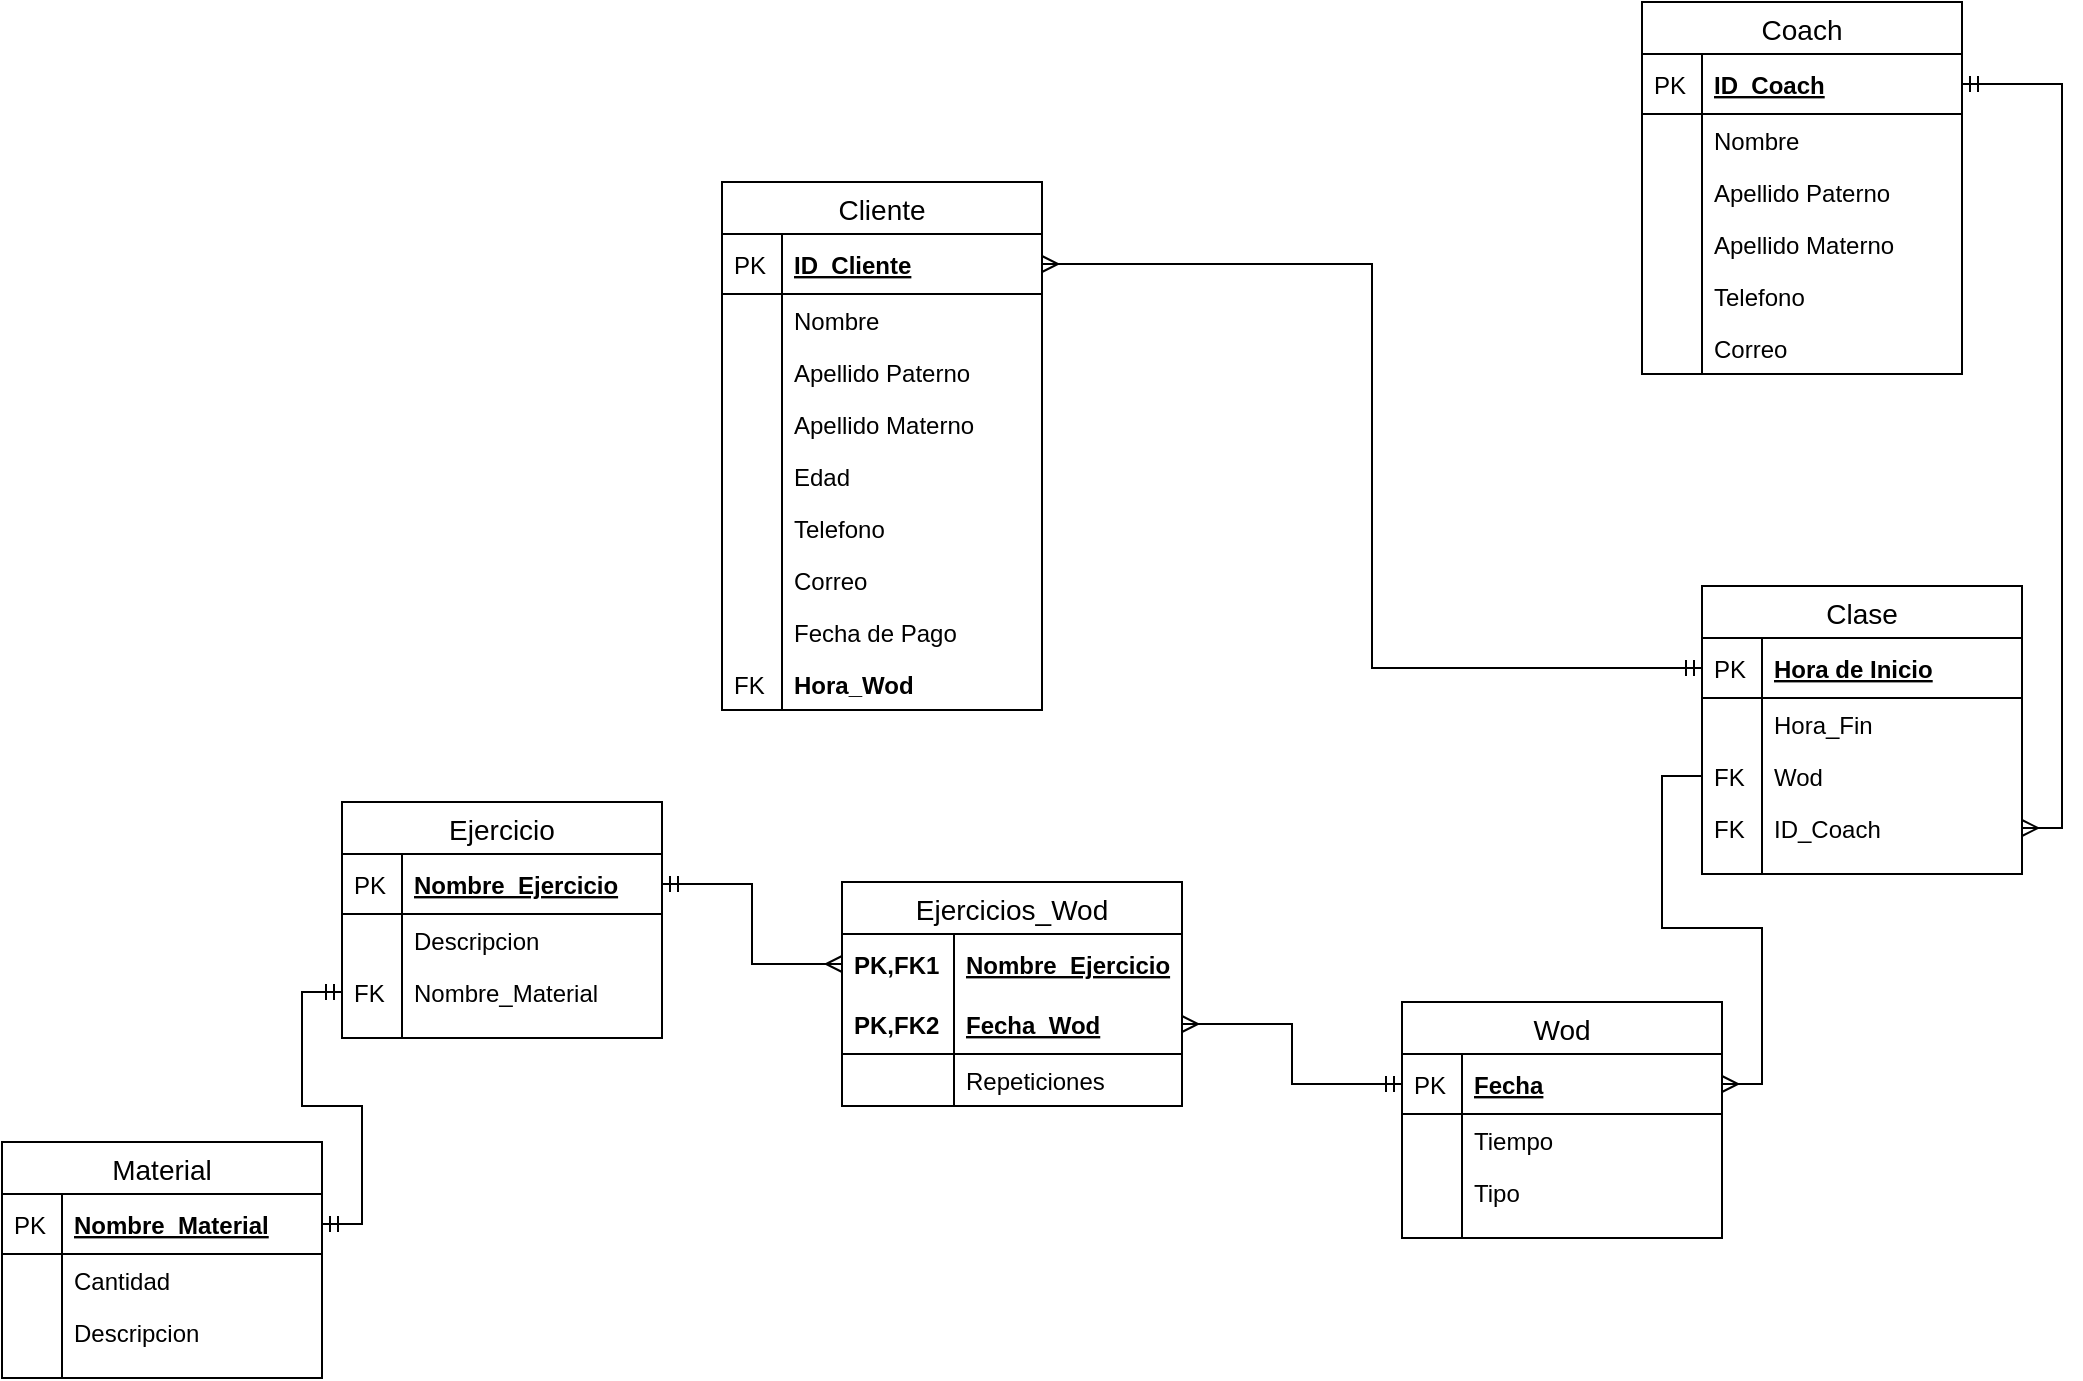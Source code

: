 <mxfile version="13.0.3" type="device"><diagram id="vvZLKqQ6Q33zJ9bg6fhY" name="Page-1"><mxGraphModel dx="868" dy="513" grid="1" gridSize="10" guides="1" tooltips="1" connect="1" arrows="1" fold="1" page="1" pageScale="1" pageWidth="1169" pageHeight="827" math="0" shadow="0"><root><mxCell id="0"/><mxCell id="1" parent="0"/><mxCell id="hBVtTaxDwoz-jPriad42-100" style="edgeStyle=orthogonalEdgeStyle;rounded=0;orthogonalLoop=1;jettySize=auto;html=1;exitX=0;exitY=0.5;exitDx=0;exitDy=0;entryX=1;entryY=0.5;entryDx=0;entryDy=0;endArrow=ERmany;endFill=0;" parent="1" source="hBVtTaxDwoz-jPriad42-97" target="hBVtTaxDwoz-jPriad42-30" edge="1"><mxGeometry relative="1" as="geometry"/></mxCell><mxCell id="hBVtTaxDwoz-jPriad42-102" style="edgeStyle=orthogonalEdgeStyle;rounded=0;orthogonalLoop=1;jettySize=auto;html=1;exitX=1;exitY=0.5;exitDx=0;exitDy=0;entryX=1;entryY=0.5;entryDx=0;entryDy=0;endArrow=ERmandOne;endFill=0;startArrow=ERmany;startFill=0;" parent="1" source="hBVtTaxDwoz-jPriad42-84" target="hBVtTaxDwoz-jPriad42-63" edge="1"><mxGeometry relative="1" as="geometry"/></mxCell><mxCell id="FnWLgkXPvZGazP3Smx06-3" style="edgeStyle=orthogonalEdgeStyle;rounded=0;orthogonalLoop=1;jettySize=auto;html=1;exitX=0;exitY=0.5;exitDx=0;exitDy=0;startArrow=ERmandOne;startFill=0;endArrow=ERmandOne;endFill=0;" parent="1" source="FnWLgkXPvZGazP3Smx06-1" target="hBVtTaxDwoz-jPriad42-19" edge="1"><mxGeometry relative="1" as="geometry"/></mxCell><mxCell id="FnWLgkXPvZGazP3Smx06-11" style="edgeStyle=orthogonalEdgeStyle;rounded=0;orthogonalLoop=1;jettySize=auto;html=1;exitX=0;exitY=0.5;exitDx=0;exitDy=0;entryX=1;entryY=0.5;entryDx=0;entryDy=0;startArrow=ERmandOne;startFill=0;endArrow=ERmany;endFill=0;" parent="1" source="hBVtTaxDwoz-jPriad42-78" target="hBVtTaxDwoz-jPriad42-2" edge="1"><mxGeometry relative="1" as="geometry"><mxPoint x="650" y="271" as="targetPoint"/></mxGeometry></mxCell><mxCell id="hBVtTaxDwoz-jPriad42-77" value="Clase" style="swimlane;fontStyle=0;childLayout=stackLayout;horizontal=1;startSize=26;horizontalStack=0;resizeParent=1;resizeParentMax=0;resizeLast=0;collapsible=1;marginBottom=0;align=center;fontSize=14;" parent="1" vertex="1"><mxGeometry x="880" y="342" width="160" height="144" as="geometry"/></mxCell><mxCell id="hBVtTaxDwoz-jPriad42-78" value="Hora de Inicio" style="shape=partialRectangle;top=0;left=0;right=0;bottom=1;align=left;verticalAlign=middle;fillColor=none;spacingLeft=34;spacingRight=4;overflow=hidden;rotatable=0;points=[[0,0.5],[1,0.5]];portConstraint=eastwest;dropTarget=0;fontStyle=5;fontSize=12;" parent="hBVtTaxDwoz-jPriad42-77" vertex="1"><mxGeometry y="26" width="160" height="30" as="geometry"/></mxCell><mxCell id="hBVtTaxDwoz-jPriad42-79" value="PK" style="shape=partialRectangle;top=0;left=0;bottom=0;fillColor=none;align=left;verticalAlign=middle;spacingLeft=4;spacingRight=4;overflow=hidden;rotatable=0;points=[];portConstraint=eastwest;part=1;fontSize=12;" parent="hBVtTaxDwoz-jPriad42-78" vertex="1" connectable="0"><mxGeometry width="30" height="30" as="geometry"/></mxCell><mxCell id="FnWLgkXPvZGazP3Smx06-14" value="Hora_Fin" style="shape=partialRectangle;top=0;left=0;right=0;bottom=0;align=left;verticalAlign=top;fillColor=none;spacingLeft=34;spacingRight=4;overflow=hidden;rotatable=0;points=[[0,0.5],[1,0.5]];portConstraint=eastwest;dropTarget=0;fontSize=12;" parent="hBVtTaxDwoz-jPriad42-77" vertex="1"><mxGeometry y="56" width="160" height="26" as="geometry"/></mxCell><mxCell id="FnWLgkXPvZGazP3Smx06-15" value="" style="shape=partialRectangle;top=0;left=0;bottom=0;fillColor=none;align=left;verticalAlign=top;spacingLeft=4;spacingRight=4;overflow=hidden;rotatable=0;points=[];portConstraint=eastwest;part=1;fontSize=12;" parent="FnWLgkXPvZGazP3Smx06-14" vertex="1" connectable="0"><mxGeometry width="30" height="26" as="geometry"/></mxCell><mxCell id="hBVtTaxDwoz-jPriad42-97" value="Wod" style="shape=partialRectangle;top=0;left=0;right=0;bottom=0;align=left;verticalAlign=top;fillColor=none;spacingLeft=34;spacingRight=4;overflow=hidden;rotatable=0;points=[[0,0.5],[1,0.5]];portConstraint=eastwest;dropTarget=0;fontSize=12;" parent="hBVtTaxDwoz-jPriad42-77" vertex="1"><mxGeometry y="82" width="160" height="26" as="geometry"/></mxCell><mxCell id="hBVtTaxDwoz-jPriad42-98" value="FK" style="shape=partialRectangle;top=0;left=0;bottom=0;fillColor=none;align=left;verticalAlign=top;spacingLeft=4;spacingRight=4;overflow=hidden;rotatable=0;points=[];portConstraint=eastwest;part=1;fontSize=12;" parent="hBVtTaxDwoz-jPriad42-97" vertex="1" connectable="0"><mxGeometry width="30" height="26" as="geometry"/></mxCell><mxCell id="hBVtTaxDwoz-jPriad42-84" value="ID_Coach" style="shape=partialRectangle;top=0;left=0;right=0;bottom=0;align=left;verticalAlign=top;fillColor=none;spacingLeft=34;spacingRight=4;overflow=hidden;rotatable=0;points=[[0,0.5],[1,0.5]];portConstraint=eastwest;dropTarget=0;fontSize=12;" parent="hBVtTaxDwoz-jPriad42-77" vertex="1"><mxGeometry y="108" width="160" height="26" as="geometry"/></mxCell><mxCell id="hBVtTaxDwoz-jPriad42-85" value="FK" style="shape=partialRectangle;top=0;left=0;bottom=0;fillColor=none;align=left;verticalAlign=top;spacingLeft=4;spacingRight=4;overflow=hidden;rotatable=0;points=[];portConstraint=eastwest;part=1;fontSize=12;" parent="hBVtTaxDwoz-jPriad42-84" vertex="1" connectable="0"><mxGeometry width="30" height="26" as="geometry"/></mxCell><mxCell id="hBVtTaxDwoz-jPriad42-86" value="" style="shape=partialRectangle;top=0;left=0;right=0;bottom=0;align=left;verticalAlign=top;fillColor=none;spacingLeft=34;spacingRight=4;overflow=hidden;rotatable=0;points=[[0,0.5],[1,0.5]];portConstraint=eastwest;dropTarget=0;fontSize=12;" parent="hBVtTaxDwoz-jPriad42-77" vertex="1"><mxGeometry y="134" width="160" height="10" as="geometry"/></mxCell><mxCell id="hBVtTaxDwoz-jPriad42-87" value="" style="shape=partialRectangle;top=0;left=0;bottom=0;fillColor=none;align=left;verticalAlign=top;spacingLeft=4;spacingRight=4;overflow=hidden;rotatable=0;points=[];portConstraint=eastwest;part=1;fontSize=12;" parent="hBVtTaxDwoz-jPriad42-86" vertex="1" connectable="0"><mxGeometry width="30" height="10" as="geometry"/></mxCell><mxCell id="hBVtTaxDwoz-jPriad42-62" value="Coach" style="swimlane;fontStyle=0;childLayout=stackLayout;horizontal=1;startSize=26;horizontalStack=0;resizeParent=1;resizeParentMax=0;resizeLast=0;collapsible=1;marginBottom=0;align=center;fontSize=14;" parent="1" vertex="1"><mxGeometry x="850" y="50" width="160" height="186" as="geometry"/></mxCell><mxCell id="hBVtTaxDwoz-jPriad42-63" value="ID_Coach" style="shape=partialRectangle;top=0;left=0;right=0;bottom=1;align=left;verticalAlign=middle;fillColor=none;spacingLeft=34;spacingRight=4;overflow=hidden;rotatable=0;points=[[0,0.5],[1,0.5]];portConstraint=eastwest;dropTarget=0;fontStyle=5;fontSize=12;" parent="hBVtTaxDwoz-jPriad42-62" vertex="1"><mxGeometry y="26" width="160" height="30" as="geometry"/></mxCell><mxCell id="hBVtTaxDwoz-jPriad42-64" value="PK" style="shape=partialRectangle;top=0;left=0;bottom=0;fillColor=none;align=left;verticalAlign=middle;spacingLeft=4;spacingRight=4;overflow=hidden;rotatable=0;points=[];portConstraint=eastwest;part=1;fontSize=12;" parent="hBVtTaxDwoz-jPriad42-63" vertex="1" connectable="0"><mxGeometry width="30" height="30" as="geometry"/></mxCell><mxCell id="hBVtTaxDwoz-jPriad42-65" value="Nombre" style="shape=partialRectangle;top=0;left=0;right=0;bottom=0;align=left;verticalAlign=top;fillColor=none;spacingLeft=34;spacingRight=4;overflow=hidden;rotatable=0;points=[[0,0.5],[1,0.5]];portConstraint=eastwest;dropTarget=0;fontSize=12;" parent="hBVtTaxDwoz-jPriad42-62" vertex="1"><mxGeometry y="56" width="160" height="26" as="geometry"/></mxCell><mxCell id="hBVtTaxDwoz-jPriad42-66" value="" style="shape=partialRectangle;top=0;left=0;bottom=0;fillColor=none;align=left;verticalAlign=top;spacingLeft=4;spacingRight=4;overflow=hidden;rotatable=0;points=[];portConstraint=eastwest;part=1;fontSize=12;" parent="hBVtTaxDwoz-jPriad42-65" vertex="1" connectable="0"><mxGeometry width="30" height="26" as="geometry"/></mxCell><mxCell id="hBVtTaxDwoz-jPriad42-67" value="Apellido Paterno" style="shape=partialRectangle;top=0;left=0;right=0;bottom=0;align=left;verticalAlign=top;fillColor=none;spacingLeft=34;spacingRight=4;overflow=hidden;rotatable=0;points=[[0,0.5],[1,0.5]];portConstraint=eastwest;dropTarget=0;fontSize=12;" parent="hBVtTaxDwoz-jPriad42-62" vertex="1"><mxGeometry y="82" width="160" height="26" as="geometry"/></mxCell><mxCell id="hBVtTaxDwoz-jPriad42-68" value="" style="shape=partialRectangle;top=0;left=0;bottom=0;fillColor=none;align=left;verticalAlign=top;spacingLeft=4;spacingRight=4;overflow=hidden;rotatable=0;points=[];portConstraint=eastwest;part=1;fontSize=12;" parent="hBVtTaxDwoz-jPriad42-67" vertex="1" connectable="0"><mxGeometry width="30" height="26" as="geometry"/></mxCell><mxCell id="hBVtTaxDwoz-jPriad42-69" value="Apellido Materno" style="shape=partialRectangle;top=0;left=0;right=0;bottom=0;align=left;verticalAlign=top;fillColor=none;spacingLeft=34;spacingRight=4;overflow=hidden;rotatable=0;points=[[0,0.5],[1,0.5]];portConstraint=eastwest;dropTarget=0;fontSize=12;" parent="hBVtTaxDwoz-jPriad42-62" vertex="1"><mxGeometry y="108" width="160" height="26" as="geometry"/></mxCell><mxCell id="hBVtTaxDwoz-jPriad42-70" value="" style="shape=partialRectangle;top=0;left=0;bottom=0;fillColor=none;align=left;verticalAlign=top;spacingLeft=4;spacingRight=4;overflow=hidden;rotatable=0;points=[];portConstraint=eastwest;part=1;fontSize=12;" parent="hBVtTaxDwoz-jPriad42-69" vertex="1" connectable="0"><mxGeometry width="30" height="26" as="geometry"/></mxCell><mxCell id="hBVtTaxDwoz-jPriad42-73" value="Telefono" style="shape=partialRectangle;top=0;left=0;right=0;bottom=0;align=left;verticalAlign=top;fillColor=none;spacingLeft=34;spacingRight=4;overflow=hidden;rotatable=0;points=[[0,0.5],[1,0.5]];portConstraint=eastwest;dropTarget=0;fontSize=12;" parent="hBVtTaxDwoz-jPriad42-62" vertex="1"><mxGeometry y="134" width="160" height="26" as="geometry"/></mxCell><mxCell id="hBVtTaxDwoz-jPriad42-74" value="" style="shape=partialRectangle;top=0;left=0;bottom=0;fillColor=none;align=left;verticalAlign=top;spacingLeft=4;spacingRight=4;overflow=hidden;rotatable=0;points=[];portConstraint=eastwest;part=1;fontSize=12;" parent="hBVtTaxDwoz-jPriad42-73" vertex="1" connectable="0"><mxGeometry width="30" height="26" as="geometry"/></mxCell><mxCell id="hBVtTaxDwoz-jPriad42-75" value="Correo" style="shape=partialRectangle;top=0;left=0;right=0;bottom=0;align=left;verticalAlign=top;fillColor=none;spacingLeft=34;spacingRight=4;overflow=hidden;rotatable=0;points=[[0,0.5],[1,0.5]];portConstraint=eastwest;dropTarget=0;fontSize=12;" parent="hBVtTaxDwoz-jPriad42-62" vertex="1"><mxGeometry y="160" width="160" height="26" as="geometry"/></mxCell><mxCell id="hBVtTaxDwoz-jPriad42-76" value="" style="shape=partialRectangle;top=0;left=0;bottom=0;fillColor=none;align=left;verticalAlign=top;spacingLeft=4;spacingRight=4;overflow=hidden;rotatable=0;points=[];portConstraint=eastwest;part=1;fontSize=12;" parent="hBVtTaxDwoz-jPriad42-75" vertex="1" connectable="0"><mxGeometry width="30" height="26" as="geometry"/></mxCell><mxCell id="hBVtTaxDwoz-jPriad42-1" value="Cliente" style="swimlane;fontStyle=0;childLayout=stackLayout;horizontal=1;startSize=26;horizontalStack=0;resizeParent=1;resizeParentMax=0;resizeLast=0;collapsible=1;marginBottom=0;align=center;fontSize=14;" parent="1" vertex="1"><mxGeometry x="390" y="140" width="160" height="264" as="geometry"/></mxCell><mxCell id="hBVtTaxDwoz-jPriad42-2" value="ID_Cliente" style="shape=partialRectangle;top=0;left=0;right=0;bottom=1;align=left;verticalAlign=middle;fillColor=none;spacingLeft=34;spacingRight=4;overflow=hidden;rotatable=0;points=[[0,0.5],[1,0.5]];portConstraint=eastwest;dropTarget=0;fontStyle=5;fontSize=12;" parent="hBVtTaxDwoz-jPriad42-1" vertex="1"><mxGeometry y="26" width="160" height="30" as="geometry"/></mxCell><mxCell id="hBVtTaxDwoz-jPriad42-3" value="PK" style="shape=partialRectangle;top=0;left=0;bottom=0;fillColor=none;align=left;verticalAlign=middle;spacingLeft=4;spacingRight=4;overflow=hidden;rotatable=0;points=[];portConstraint=eastwest;part=1;fontSize=12;" parent="hBVtTaxDwoz-jPriad42-2" vertex="1" connectable="0"><mxGeometry width="30" height="30" as="geometry"/></mxCell><mxCell id="hBVtTaxDwoz-jPriad42-4" value="Nombre" style="shape=partialRectangle;top=0;left=0;right=0;bottom=0;align=left;verticalAlign=top;fillColor=none;spacingLeft=34;spacingRight=4;overflow=hidden;rotatable=0;points=[[0,0.5],[1,0.5]];portConstraint=eastwest;dropTarget=0;fontSize=12;" parent="hBVtTaxDwoz-jPriad42-1" vertex="1"><mxGeometry y="56" width="160" height="26" as="geometry"/></mxCell><mxCell id="hBVtTaxDwoz-jPriad42-5" value="" style="shape=partialRectangle;top=0;left=0;bottom=0;fillColor=none;align=left;verticalAlign=top;spacingLeft=4;spacingRight=4;overflow=hidden;rotatable=0;points=[];portConstraint=eastwest;part=1;fontSize=12;" parent="hBVtTaxDwoz-jPriad42-4" vertex="1" connectable="0"><mxGeometry width="30" height="26" as="geometry"/></mxCell><mxCell id="hBVtTaxDwoz-jPriad42-6" value="Apellido Paterno" style="shape=partialRectangle;top=0;left=0;right=0;bottom=0;align=left;verticalAlign=top;fillColor=none;spacingLeft=34;spacingRight=4;overflow=hidden;rotatable=0;points=[[0,0.5],[1,0.5]];portConstraint=eastwest;dropTarget=0;fontSize=12;" parent="hBVtTaxDwoz-jPriad42-1" vertex="1"><mxGeometry y="82" width="160" height="26" as="geometry"/></mxCell><mxCell id="hBVtTaxDwoz-jPriad42-7" value="" style="shape=partialRectangle;top=0;left=0;bottom=0;fillColor=none;align=left;verticalAlign=top;spacingLeft=4;spacingRight=4;overflow=hidden;rotatable=0;points=[];portConstraint=eastwest;part=1;fontSize=12;" parent="hBVtTaxDwoz-jPriad42-6" vertex="1" connectable="0"><mxGeometry width="30" height="26" as="geometry"/></mxCell><mxCell id="hBVtTaxDwoz-jPriad42-8" value="Apellido Materno" style="shape=partialRectangle;top=0;left=0;right=0;bottom=0;align=left;verticalAlign=top;fillColor=none;spacingLeft=34;spacingRight=4;overflow=hidden;rotatable=0;points=[[0,0.5],[1,0.5]];portConstraint=eastwest;dropTarget=0;fontSize=12;" parent="hBVtTaxDwoz-jPriad42-1" vertex="1"><mxGeometry y="108" width="160" height="26" as="geometry"/></mxCell><mxCell id="hBVtTaxDwoz-jPriad42-9" value="" style="shape=partialRectangle;top=0;left=0;bottom=0;fillColor=none;align=left;verticalAlign=top;spacingLeft=4;spacingRight=4;overflow=hidden;rotatable=0;points=[];portConstraint=eastwest;part=1;fontSize=12;" parent="hBVtTaxDwoz-jPriad42-8" vertex="1" connectable="0"><mxGeometry width="30" height="26" as="geometry"/></mxCell><mxCell id="hBVtTaxDwoz-jPriad42-12" value="Edad" style="shape=partialRectangle;top=0;left=0;right=0;bottom=0;align=left;verticalAlign=top;fillColor=none;spacingLeft=34;spacingRight=4;overflow=hidden;rotatable=0;points=[[0,0.5],[1,0.5]];portConstraint=eastwest;dropTarget=0;fontSize=12;" parent="hBVtTaxDwoz-jPriad42-1" vertex="1"><mxGeometry y="134" width="160" height="26" as="geometry"/></mxCell><mxCell id="hBVtTaxDwoz-jPriad42-13" value="" style="shape=partialRectangle;top=0;left=0;bottom=0;fillColor=none;align=left;verticalAlign=top;spacingLeft=4;spacingRight=4;overflow=hidden;rotatable=0;points=[];portConstraint=eastwest;part=1;fontSize=12;" parent="hBVtTaxDwoz-jPriad42-12" vertex="1" connectable="0"><mxGeometry width="30" height="26" as="geometry"/></mxCell><mxCell id="hBVtTaxDwoz-jPriad42-14" value="Telefono" style="shape=partialRectangle;top=0;left=0;right=0;bottom=0;align=left;verticalAlign=top;fillColor=none;spacingLeft=34;spacingRight=4;overflow=hidden;rotatable=0;points=[[0,0.5],[1,0.5]];portConstraint=eastwest;dropTarget=0;fontSize=12;" parent="hBVtTaxDwoz-jPriad42-1" vertex="1"><mxGeometry y="160" width="160" height="26" as="geometry"/></mxCell><mxCell id="hBVtTaxDwoz-jPriad42-15" value="" style="shape=partialRectangle;top=0;left=0;bottom=0;fillColor=none;align=left;verticalAlign=top;spacingLeft=4;spacingRight=4;overflow=hidden;rotatable=0;points=[];portConstraint=eastwest;part=1;fontSize=12;" parent="hBVtTaxDwoz-jPriad42-14" vertex="1" connectable="0"><mxGeometry width="30" height="26" as="geometry"/></mxCell><mxCell id="hBVtTaxDwoz-jPriad42-16" value="Correo" style="shape=partialRectangle;top=0;left=0;right=0;bottom=0;align=left;verticalAlign=top;fillColor=none;spacingLeft=34;spacingRight=4;overflow=hidden;rotatable=0;points=[[0,0.5],[1,0.5]];portConstraint=eastwest;dropTarget=0;fontSize=12;" parent="hBVtTaxDwoz-jPriad42-1" vertex="1"><mxGeometry y="186" width="160" height="26" as="geometry"/></mxCell><mxCell id="hBVtTaxDwoz-jPriad42-17" value="" style="shape=partialRectangle;top=0;left=0;bottom=0;fillColor=none;align=left;verticalAlign=top;spacingLeft=4;spacingRight=4;overflow=hidden;rotatable=0;points=[];portConstraint=eastwest;part=1;fontSize=12;" parent="hBVtTaxDwoz-jPriad42-16" vertex="1" connectable="0"><mxGeometry width="30" height="26" as="geometry"/></mxCell><mxCell id="wexHFljM0bGVFTVCcvul-1" value="Fecha de Pago" style="shape=partialRectangle;top=0;left=0;right=0;bottom=0;align=left;verticalAlign=top;fillColor=none;spacingLeft=34;spacingRight=4;overflow=hidden;rotatable=0;points=[[0,0.5],[1,0.5]];portConstraint=eastwest;dropTarget=0;fontSize=12;" parent="hBVtTaxDwoz-jPriad42-1" vertex="1"><mxGeometry y="212" width="160" height="26" as="geometry"/></mxCell><mxCell id="wexHFljM0bGVFTVCcvul-2" value="" style="shape=partialRectangle;top=0;left=0;bottom=0;fillColor=none;align=left;verticalAlign=top;spacingLeft=4;spacingRight=4;overflow=hidden;rotatable=0;points=[];portConstraint=eastwest;part=1;fontSize=12;" parent="wexHFljM0bGVFTVCcvul-1" vertex="1" connectable="0"><mxGeometry width="30" height="26" as="geometry"/></mxCell><mxCell id="kYdVQWy5CVPneSLKfLUR-1" value="Hora_Wod" style="shape=partialRectangle;top=0;left=0;right=0;bottom=0;align=left;verticalAlign=top;fillColor=none;spacingLeft=34;spacingRight=4;overflow=hidden;rotatable=0;points=[[0,0.5],[1,0.5]];portConstraint=eastwest;dropTarget=0;fontSize=12;fontStyle=1" vertex="1" parent="hBVtTaxDwoz-jPriad42-1"><mxGeometry y="238" width="160" height="26" as="geometry"/></mxCell><mxCell id="kYdVQWy5CVPneSLKfLUR-2" value="FK" style="shape=partialRectangle;top=0;left=0;bottom=0;fillColor=none;align=left;verticalAlign=top;spacingLeft=4;spacingRight=4;overflow=hidden;rotatable=0;points=[];portConstraint=eastwest;part=1;fontSize=12;" vertex="1" connectable="0" parent="kYdVQWy5CVPneSLKfLUR-1"><mxGeometry width="30" height="26" as="geometry"/></mxCell><mxCell id="hBVtTaxDwoz-jPriad42-18" value="Material" style="swimlane;fontStyle=0;childLayout=stackLayout;horizontal=1;startSize=26;horizontalStack=0;resizeParent=1;resizeParentMax=0;resizeLast=0;collapsible=1;marginBottom=0;align=center;fontSize=14;" parent="1" vertex="1"><mxGeometry x="30" y="620" width="160" height="118" as="geometry"/></mxCell><mxCell id="hBVtTaxDwoz-jPriad42-19" value="Nombre_Material" style="shape=partialRectangle;top=0;left=0;right=0;bottom=1;align=left;verticalAlign=middle;fillColor=none;spacingLeft=34;spacingRight=4;overflow=hidden;rotatable=0;points=[[0,0.5],[1,0.5]];portConstraint=eastwest;dropTarget=0;fontStyle=5;fontSize=12;" parent="hBVtTaxDwoz-jPriad42-18" vertex="1"><mxGeometry y="26" width="160" height="30" as="geometry"/></mxCell><mxCell id="hBVtTaxDwoz-jPriad42-20" value="PK" style="shape=partialRectangle;top=0;left=0;bottom=0;fillColor=none;align=left;verticalAlign=middle;spacingLeft=4;spacingRight=4;overflow=hidden;rotatable=0;points=[];portConstraint=eastwest;part=1;fontSize=12;" parent="hBVtTaxDwoz-jPriad42-19" vertex="1" connectable="0"><mxGeometry width="30" height="30" as="geometry"/></mxCell><mxCell id="hBVtTaxDwoz-jPriad42-21" value="Cantidad" style="shape=partialRectangle;top=0;left=0;right=0;bottom=0;align=left;verticalAlign=top;fillColor=none;spacingLeft=34;spacingRight=4;overflow=hidden;rotatable=0;points=[[0,0.5],[1,0.5]];portConstraint=eastwest;dropTarget=0;fontSize=12;" parent="hBVtTaxDwoz-jPriad42-18" vertex="1"><mxGeometry y="56" width="160" height="26" as="geometry"/></mxCell><mxCell id="hBVtTaxDwoz-jPriad42-22" value="" style="shape=partialRectangle;top=0;left=0;bottom=0;fillColor=none;align=left;verticalAlign=top;spacingLeft=4;spacingRight=4;overflow=hidden;rotatable=0;points=[];portConstraint=eastwest;part=1;fontSize=12;" parent="hBVtTaxDwoz-jPriad42-21" vertex="1" connectable="0"><mxGeometry width="30" height="26" as="geometry"/></mxCell><mxCell id="hBVtTaxDwoz-jPriad42-23" value="Descripcion" style="shape=partialRectangle;top=0;left=0;right=0;bottom=0;align=left;verticalAlign=top;fillColor=none;spacingLeft=34;spacingRight=4;overflow=hidden;rotatable=0;points=[[0,0.5],[1,0.5]];portConstraint=eastwest;dropTarget=0;fontSize=12;" parent="hBVtTaxDwoz-jPriad42-18" vertex="1"><mxGeometry y="82" width="160" height="26" as="geometry"/></mxCell><mxCell id="hBVtTaxDwoz-jPriad42-24" value="" style="shape=partialRectangle;top=0;left=0;bottom=0;fillColor=none;align=left;verticalAlign=top;spacingLeft=4;spacingRight=4;overflow=hidden;rotatable=0;points=[];portConstraint=eastwest;part=1;fontSize=12;" parent="hBVtTaxDwoz-jPriad42-23" vertex="1" connectable="0"><mxGeometry width="30" height="26" as="geometry"/></mxCell><mxCell id="hBVtTaxDwoz-jPriad42-27" value="" style="shape=partialRectangle;top=0;left=0;right=0;bottom=0;align=left;verticalAlign=top;fillColor=none;spacingLeft=34;spacingRight=4;overflow=hidden;rotatable=0;points=[[0,0.5],[1,0.5]];portConstraint=eastwest;dropTarget=0;fontSize=12;" parent="hBVtTaxDwoz-jPriad42-18" vertex="1"><mxGeometry y="108" width="160" height="10" as="geometry"/></mxCell><mxCell id="hBVtTaxDwoz-jPriad42-28" value="" style="shape=partialRectangle;top=0;left=0;bottom=0;fillColor=none;align=left;verticalAlign=top;spacingLeft=4;spacingRight=4;overflow=hidden;rotatable=0;points=[];portConstraint=eastwest;part=1;fontSize=12;" parent="hBVtTaxDwoz-jPriad42-27" vertex="1" connectable="0"><mxGeometry width="30" height="10" as="geometry"/></mxCell><mxCell id="wexHFljM0bGVFTVCcvul-14" value="Ejercicio" style="swimlane;fontStyle=0;childLayout=stackLayout;horizontal=1;startSize=26;horizontalStack=0;resizeParent=1;resizeParentMax=0;resizeLast=0;collapsible=1;marginBottom=0;align=center;fontSize=14;" parent="1" vertex="1"><mxGeometry x="200" y="450" width="160" height="118" as="geometry"/></mxCell><mxCell id="wexHFljM0bGVFTVCcvul-15" value="Nombre_Ejercicio" style="shape=partialRectangle;top=0;left=0;right=0;bottom=1;align=left;verticalAlign=middle;fillColor=none;spacingLeft=34;spacingRight=4;overflow=hidden;rotatable=0;points=[[0,0.5],[1,0.5]];portConstraint=eastwest;dropTarget=0;fontStyle=5;fontSize=12;" parent="wexHFljM0bGVFTVCcvul-14" vertex="1"><mxGeometry y="26" width="160" height="30" as="geometry"/></mxCell><mxCell id="wexHFljM0bGVFTVCcvul-16" value="PK" style="shape=partialRectangle;top=0;left=0;bottom=0;fillColor=none;align=left;verticalAlign=middle;spacingLeft=4;spacingRight=4;overflow=hidden;rotatable=0;points=[];portConstraint=eastwest;part=1;fontSize=12;" parent="wexHFljM0bGVFTVCcvul-15" vertex="1" connectable="0"><mxGeometry width="30" height="30" as="geometry"/></mxCell><mxCell id="wexHFljM0bGVFTVCcvul-21" value="Descripcion" style="shape=partialRectangle;top=0;left=0;right=0;bottom=0;align=left;verticalAlign=top;fillColor=none;spacingLeft=34;spacingRight=4;overflow=hidden;rotatable=0;points=[[0,0.5],[1,0.5]];portConstraint=eastwest;dropTarget=0;fontSize=12;" parent="wexHFljM0bGVFTVCcvul-14" vertex="1"><mxGeometry y="56" width="160" height="26" as="geometry"/></mxCell><mxCell id="wexHFljM0bGVFTVCcvul-22" value="" style="shape=partialRectangle;top=0;left=0;bottom=0;fillColor=none;align=left;verticalAlign=top;spacingLeft=4;spacingRight=4;overflow=hidden;rotatable=0;points=[];portConstraint=eastwest;part=1;fontSize=12;" parent="wexHFljM0bGVFTVCcvul-21" vertex="1" connectable="0"><mxGeometry width="30" height="26" as="geometry"/></mxCell><mxCell id="FnWLgkXPvZGazP3Smx06-1" value="Nombre_Material" style="shape=partialRectangle;top=0;left=0;right=0;bottom=0;align=left;verticalAlign=top;fillColor=none;spacingLeft=34;spacingRight=4;overflow=hidden;rotatable=0;points=[[0,0.5],[1,0.5]];portConstraint=eastwest;dropTarget=0;fontSize=12;" parent="wexHFljM0bGVFTVCcvul-14" vertex="1"><mxGeometry y="82" width="160" height="26" as="geometry"/></mxCell><mxCell id="FnWLgkXPvZGazP3Smx06-2" value="FK" style="shape=partialRectangle;top=0;left=0;bottom=0;fillColor=none;align=left;verticalAlign=top;spacingLeft=4;spacingRight=4;overflow=hidden;rotatable=0;points=[];portConstraint=eastwest;part=1;fontSize=12;" parent="FnWLgkXPvZGazP3Smx06-1" vertex="1" connectable="0"><mxGeometry width="30" height="26" as="geometry"/></mxCell><mxCell id="wexHFljM0bGVFTVCcvul-23" value="" style="shape=partialRectangle;top=0;left=0;right=0;bottom=0;align=left;verticalAlign=top;fillColor=none;spacingLeft=34;spacingRight=4;overflow=hidden;rotatable=0;points=[[0,0.5],[1,0.5]];portConstraint=eastwest;dropTarget=0;fontSize=12;" parent="wexHFljM0bGVFTVCcvul-14" vertex="1"><mxGeometry y="108" width="160" height="10" as="geometry"/></mxCell><mxCell id="wexHFljM0bGVFTVCcvul-24" value="" style="shape=partialRectangle;top=0;left=0;bottom=0;fillColor=none;align=left;verticalAlign=top;spacingLeft=4;spacingRight=4;overflow=hidden;rotatable=0;points=[];portConstraint=eastwest;part=1;fontSize=12;" parent="wexHFljM0bGVFTVCcvul-23" vertex="1" connectable="0"><mxGeometry width="30" height="10" as="geometry"/></mxCell><mxCell id="hBVtTaxDwoz-jPriad42-29" value="Wod" style="swimlane;fontStyle=0;childLayout=stackLayout;horizontal=1;startSize=26;horizontalStack=0;resizeParent=1;resizeParentMax=0;resizeLast=0;collapsible=1;marginBottom=0;align=center;fontSize=14;" parent="1" vertex="1"><mxGeometry x="730" y="550" width="160" height="118" as="geometry"/></mxCell><mxCell id="hBVtTaxDwoz-jPriad42-30" value="Fecha" style="shape=partialRectangle;top=0;left=0;right=0;bottom=1;align=left;verticalAlign=middle;fillColor=none;spacingLeft=34;spacingRight=4;overflow=hidden;rotatable=0;points=[[0,0.5],[1,0.5]];portConstraint=eastwest;dropTarget=0;fontStyle=5;fontSize=12;" parent="hBVtTaxDwoz-jPriad42-29" vertex="1"><mxGeometry y="26" width="160" height="30" as="geometry"/></mxCell><mxCell id="hBVtTaxDwoz-jPriad42-31" value="PK" style="shape=partialRectangle;top=0;left=0;bottom=0;fillColor=none;align=left;verticalAlign=middle;spacingLeft=4;spacingRight=4;overflow=hidden;rotatable=0;points=[];portConstraint=eastwest;part=1;fontSize=12;" parent="hBVtTaxDwoz-jPriad42-30" vertex="1" connectable="0"><mxGeometry width="30" height="30" as="geometry"/></mxCell><mxCell id="FnWLgkXPvZGazP3Smx06-45" value="Tiempo" style="shape=partialRectangle;top=0;left=0;right=0;bottom=0;align=left;verticalAlign=top;fillColor=none;spacingLeft=34;spacingRight=4;overflow=hidden;rotatable=0;points=[[0,0.5],[1,0.5]];portConstraint=eastwest;dropTarget=0;fontSize=12;" parent="hBVtTaxDwoz-jPriad42-29" vertex="1"><mxGeometry y="56" width="160" height="26" as="geometry"/></mxCell><mxCell id="FnWLgkXPvZGazP3Smx06-46" value="" style="shape=partialRectangle;top=0;left=0;bottom=0;fillColor=none;align=left;verticalAlign=top;spacingLeft=4;spacingRight=4;overflow=hidden;rotatable=0;points=[];portConstraint=eastwest;part=1;fontSize=12;" parent="FnWLgkXPvZGazP3Smx06-45" vertex="1" connectable="0"><mxGeometry width="30" height="26" as="geometry"/></mxCell><mxCell id="kYdVQWy5CVPneSLKfLUR-3" value="Tipo" style="shape=partialRectangle;top=0;left=0;right=0;bottom=0;align=left;verticalAlign=top;fillColor=none;spacingLeft=34;spacingRight=4;overflow=hidden;rotatable=0;points=[[0,0.5],[1,0.5]];portConstraint=eastwest;dropTarget=0;fontSize=12;" vertex="1" parent="hBVtTaxDwoz-jPriad42-29"><mxGeometry y="82" width="160" height="26" as="geometry"/></mxCell><mxCell id="kYdVQWy5CVPneSLKfLUR-4" value="" style="shape=partialRectangle;top=0;left=0;bottom=0;fillColor=none;align=left;verticalAlign=top;spacingLeft=4;spacingRight=4;overflow=hidden;rotatable=0;points=[];portConstraint=eastwest;part=1;fontSize=12;" vertex="1" connectable="0" parent="kYdVQWy5CVPneSLKfLUR-3"><mxGeometry width="30" height="26" as="geometry"/></mxCell><mxCell id="hBVtTaxDwoz-jPriad42-38" value="" style="shape=partialRectangle;top=0;left=0;right=0;bottom=0;align=left;verticalAlign=top;fillColor=none;spacingLeft=34;spacingRight=4;overflow=hidden;rotatable=0;points=[[0,0.5],[1,0.5]];portConstraint=eastwest;dropTarget=0;fontSize=12;" parent="hBVtTaxDwoz-jPriad42-29" vertex="1"><mxGeometry y="108" width="160" height="10" as="geometry"/></mxCell><mxCell id="hBVtTaxDwoz-jPriad42-39" value="" style="shape=partialRectangle;top=0;left=0;bottom=0;fillColor=none;align=left;verticalAlign=top;spacingLeft=4;spacingRight=4;overflow=hidden;rotatable=0;points=[];portConstraint=eastwest;part=1;fontSize=12;" parent="hBVtTaxDwoz-jPriad42-38" vertex="1" connectable="0"><mxGeometry width="30" height="10" as="geometry"/></mxCell><mxCell id="FnWLgkXPvZGazP3Smx06-36" value="Ejercicios_Wod" style="swimlane;fontStyle=0;childLayout=stackLayout;horizontal=1;startSize=26;horizontalStack=0;resizeParent=1;resizeParentMax=0;resizeLast=0;collapsible=1;marginBottom=0;align=center;fontSize=14;" parent="1" vertex="1"><mxGeometry x="450" y="490" width="170" height="112" as="geometry"/></mxCell><mxCell id="FnWLgkXPvZGazP3Smx06-37" value="Nombre_Ejercicio" style="shape=partialRectangle;top=0;left=0;right=0;bottom=0;align=left;verticalAlign=middle;fillColor=none;spacingLeft=60;spacingRight=4;overflow=hidden;rotatable=0;points=[[0,0.5],[1,0.5]];portConstraint=eastwest;dropTarget=0;fontStyle=5;fontSize=12;" parent="FnWLgkXPvZGazP3Smx06-36" vertex="1"><mxGeometry y="26" width="170" height="30" as="geometry"/></mxCell><mxCell id="FnWLgkXPvZGazP3Smx06-38" value="PK,FK1" style="shape=partialRectangle;fontStyle=1;top=0;left=0;bottom=0;fillColor=none;align=left;verticalAlign=middle;spacingLeft=4;spacingRight=4;overflow=hidden;rotatable=0;points=[];portConstraint=eastwest;part=1;fontSize=12;" parent="FnWLgkXPvZGazP3Smx06-37" vertex="1" connectable="0"><mxGeometry width="56" height="30" as="geometry"/></mxCell><mxCell id="FnWLgkXPvZGazP3Smx06-39" value="Fecha_Wod" style="shape=partialRectangle;top=0;left=0;right=0;bottom=1;align=left;verticalAlign=middle;fillColor=none;spacingLeft=60;spacingRight=4;overflow=hidden;rotatable=0;points=[[0,0.5],[1,0.5]];portConstraint=eastwest;dropTarget=0;fontStyle=5;fontSize=12;" parent="FnWLgkXPvZGazP3Smx06-36" vertex="1"><mxGeometry y="56" width="170" height="30" as="geometry"/></mxCell><mxCell id="FnWLgkXPvZGazP3Smx06-40" value="PK,FK2" style="shape=partialRectangle;fontStyle=1;top=0;left=0;bottom=0;fillColor=none;align=left;verticalAlign=middle;spacingLeft=4;spacingRight=4;overflow=hidden;rotatable=0;points=[];portConstraint=eastwest;part=1;fontSize=12;" parent="FnWLgkXPvZGazP3Smx06-39" vertex="1" connectable="0"><mxGeometry width="56" height="30" as="geometry"/></mxCell><mxCell id="FnWLgkXPvZGazP3Smx06-41" value="Repeticiones" style="shape=partialRectangle;top=0;left=0;right=0;bottom=0;align=left;verticalAlign=top;fillColor=none;spacingLeft=60;spacingRight=4;overflow=hidden;rotatable=0;points=[[0,0.5],[1,0.5]];portConstraint=eastwest;dropTarget=0;fontSize=12;" parent="FnWLgkXPvZGazP3Smx06-36" vertex="1"><mxGeometry y="86" width="170" height="26" as="geometry"/></mxCell><mxCell id="FnWLgkXPvZGazP3Smx06-42" value="" style="shape=partialRectangle;top=0;left=0;bottom=0;fillColor=none;align=left;verticalAlign=top;spacingLeft=4;spacingRight=4;overflow=hidden;rotatable=0;points=[];portConstraint=eastwest;part=1;fontSize=12;" parent="FnWLgkXPvZGazP3Smx06-41" vertex="1" connectable="0"><mxGeometry width="56" height="26" as="geometry"/></mxCell><mxCell id="FnWLgkXPvZGazP3Smx06-43" style="edgeStyle=orthogonalEdgeStyle;rounded=0;orthogonalLoop=1;jettySize=auto;html=1;exitX=0;exitY=0.5;exitDx=0;exitDy=0;entryX=1;entryY=0.5;entryDx=0;entryDy=0;startArrow=ERmandOne;startFill=0;endArrow=ERmany;endFill=0;" parent="1" source="hBVtTaxDwoz-jPriad42-30" target="FnWLgkXPvZGazP3Smx06-39" edge="1"><mxGeometry relative="1" as="geometry"/></mxCell><mxCell id="FnWLgkXPvZGazP3Smx06-44" style="edgeStyle=orthogonalEdgeStyle;rounded=0;orthogonalLoop=1;jettySize=auto;html=1;exitX=1;exitY=0.5;exitDx=0;exitDy=0;entryX=0;entryY=0.5;entryDx=0;entryDy=0;startArrow=ERmandOne;startFill=0;endArrow=ERmany;endFill=0;" parent="1" source="wexHFljM0bGVFTVCcvul-15" target="FnWLgkXPvZGazP3Smx06-37" edge="1"><mxGeometry relative="1" as="geometry"/></mxCell></root></mxGraphModel></diagram></mxfile>